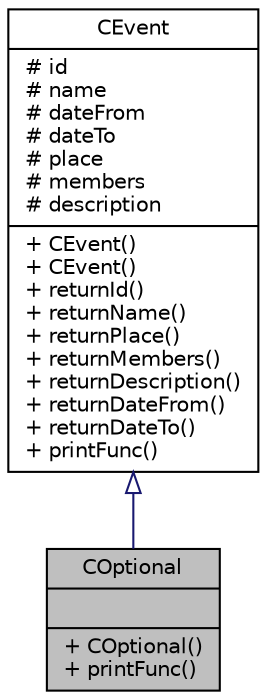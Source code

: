digraph "COptional"
{
 // LATEX_PDF_SIZE
  edge [fontname="Helvetica",fontsize="10",labelfontname="Helvetica",labelfontsize="10"];
  node [fontname="Helvetica",fontsize="10",shape=record];
  Node1 [label="{COptional\n||+ COptional()\l+ printFunc()\l}",height=0.2,width=0.4,color="black", fillcolor="grey75", style="filled", fontcolor="black",tooltip=" "];
  Node2 -> Node1 [dir="back",color="midnightblue",fontsize="10",style="solid",arrowtail="onormal",fontname="Helvetica"];
  Node2 [label="{CEvent\n|# id\l# name\l# dateFrom\l# dateTo\l# place\l# members\l# description\l|+ CEvent()\l+ CEvent()\l+ returnId()\l+ returnName()\l+ returnPlace()\l+ returnMembers()\l+ returnDescription()\l+ returnDateFrom()\l+ returnDateTo()\l+ printFunc()\l}",height=0.2,width=0.4,color="black", fillcolor="white", style="filled",URL="$classCEvent.html",tooltip=" "];
}
